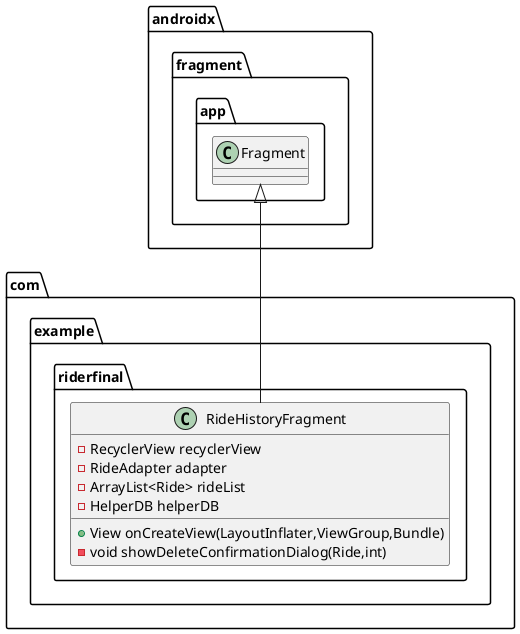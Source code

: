     @startuml
    class com.example.riderfinal.RideHistoryFragment {
    - RecyclerView recyclerView
    - RideAdapter adapter
    - ArrayList<Ride> rideList
    - HelperDB helperDB
    + View onCreateView(LayoutInflater,ViewGroup,Bundle)
    - void showDeleteConfirmationDialog(Ride,int)
    }




    androidx.fragment.app.Fragment <|-- com.example.riderfinal.RideHistoryFragment
    @enduml